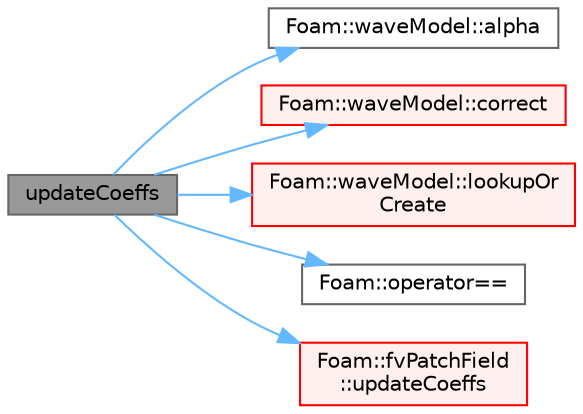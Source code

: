 digraph "updateCoeffs"
{
 // LATEX_PDF_SIZE
  bgcolor="transparent";
  edge [fontname=Helvetica,fontsize=10,labelfontname=Helvetica,labelfontsize=10];
  node [fontname=Helvetica,fontsize=10,shape=box,height=0.2,width=0.4];
  rankdir="LR";
  Node1 [id="Node000001",label="updateCoeffs",height=0.2,width=0.4,color="gray40", fillcolor="grey60", style="filled", fontcolor="black",tooltip=" "];
  Node1 -> Node2 [id="edge1_Node000001_Node000002",color="steelblue1",style="solid",tooltip=" "];
  Node2 [id="Node000002",label="Foam::waveModel::alpha",height=0.2,width=0.4,color="grey40", fillcolor="white", style="filled",URL="$classFoam_1_1waveModel.html#a36757e986f899aa332965d07fd5fe259",tooltip=" "];
  Node1 -> Node3 [id="edge2_Node000001_Node000003",color="steelblue1",style="solid",tooltip=" "];
  Node3 [id="Node000003",label="Foam::waveModel::correct",height=0.2,width=0.4,color="red", fillcolor="#FFF0F0", style="filled",URL="$classFoam_1_1waveModel.html#a3cd95ce4148b675eb3376f2d455957fc",tooltip=" "];
  Node1 -> Node14 [id="edge3_Node000001_Node000014",color="steelblue1",style="solid",tooltip=" "];
  Node14 [id="Node000014",label="Foam::waveModel::lookupOr\lCreate",height=0.2,width=0.4,color="red", fillcolor="#FFF0F0", style="filled",URL="$classFoam_1_1waveModel.html#adb7d0f43e2a9c7b139b6a15c6b06d080",tooltip=" "];
  Node1 -> Node21 [id="edge4_Node000001_Node000021",color="steelblue1",style="solid",tooltip=" "];
  Node21 [id="Node000021",label="Foam::operator==",height=0.2,width=0.4,color="grey40", fillcolor="white", style="filled",URL="$namespaceFoam.html#a7f8584478e878d314d22eb646d96efcb",tooltip=" "];
  Node1 -> Node22 [id="edge5_Node000001_Node000022",color="steelblue1",style="solid",tooltip=" "];
  Node22 [id="Node000022",label="Foam::fvPatchField\l::updateCoeffs",height=0.2,width=0.4,color="red", fillcolor="#FFF0F0", style="filled",URL="$classFoam_1_1fvPatchField.html#a7e24eafac629d3733181cd942d4c902f",tooltip=" "];
}
